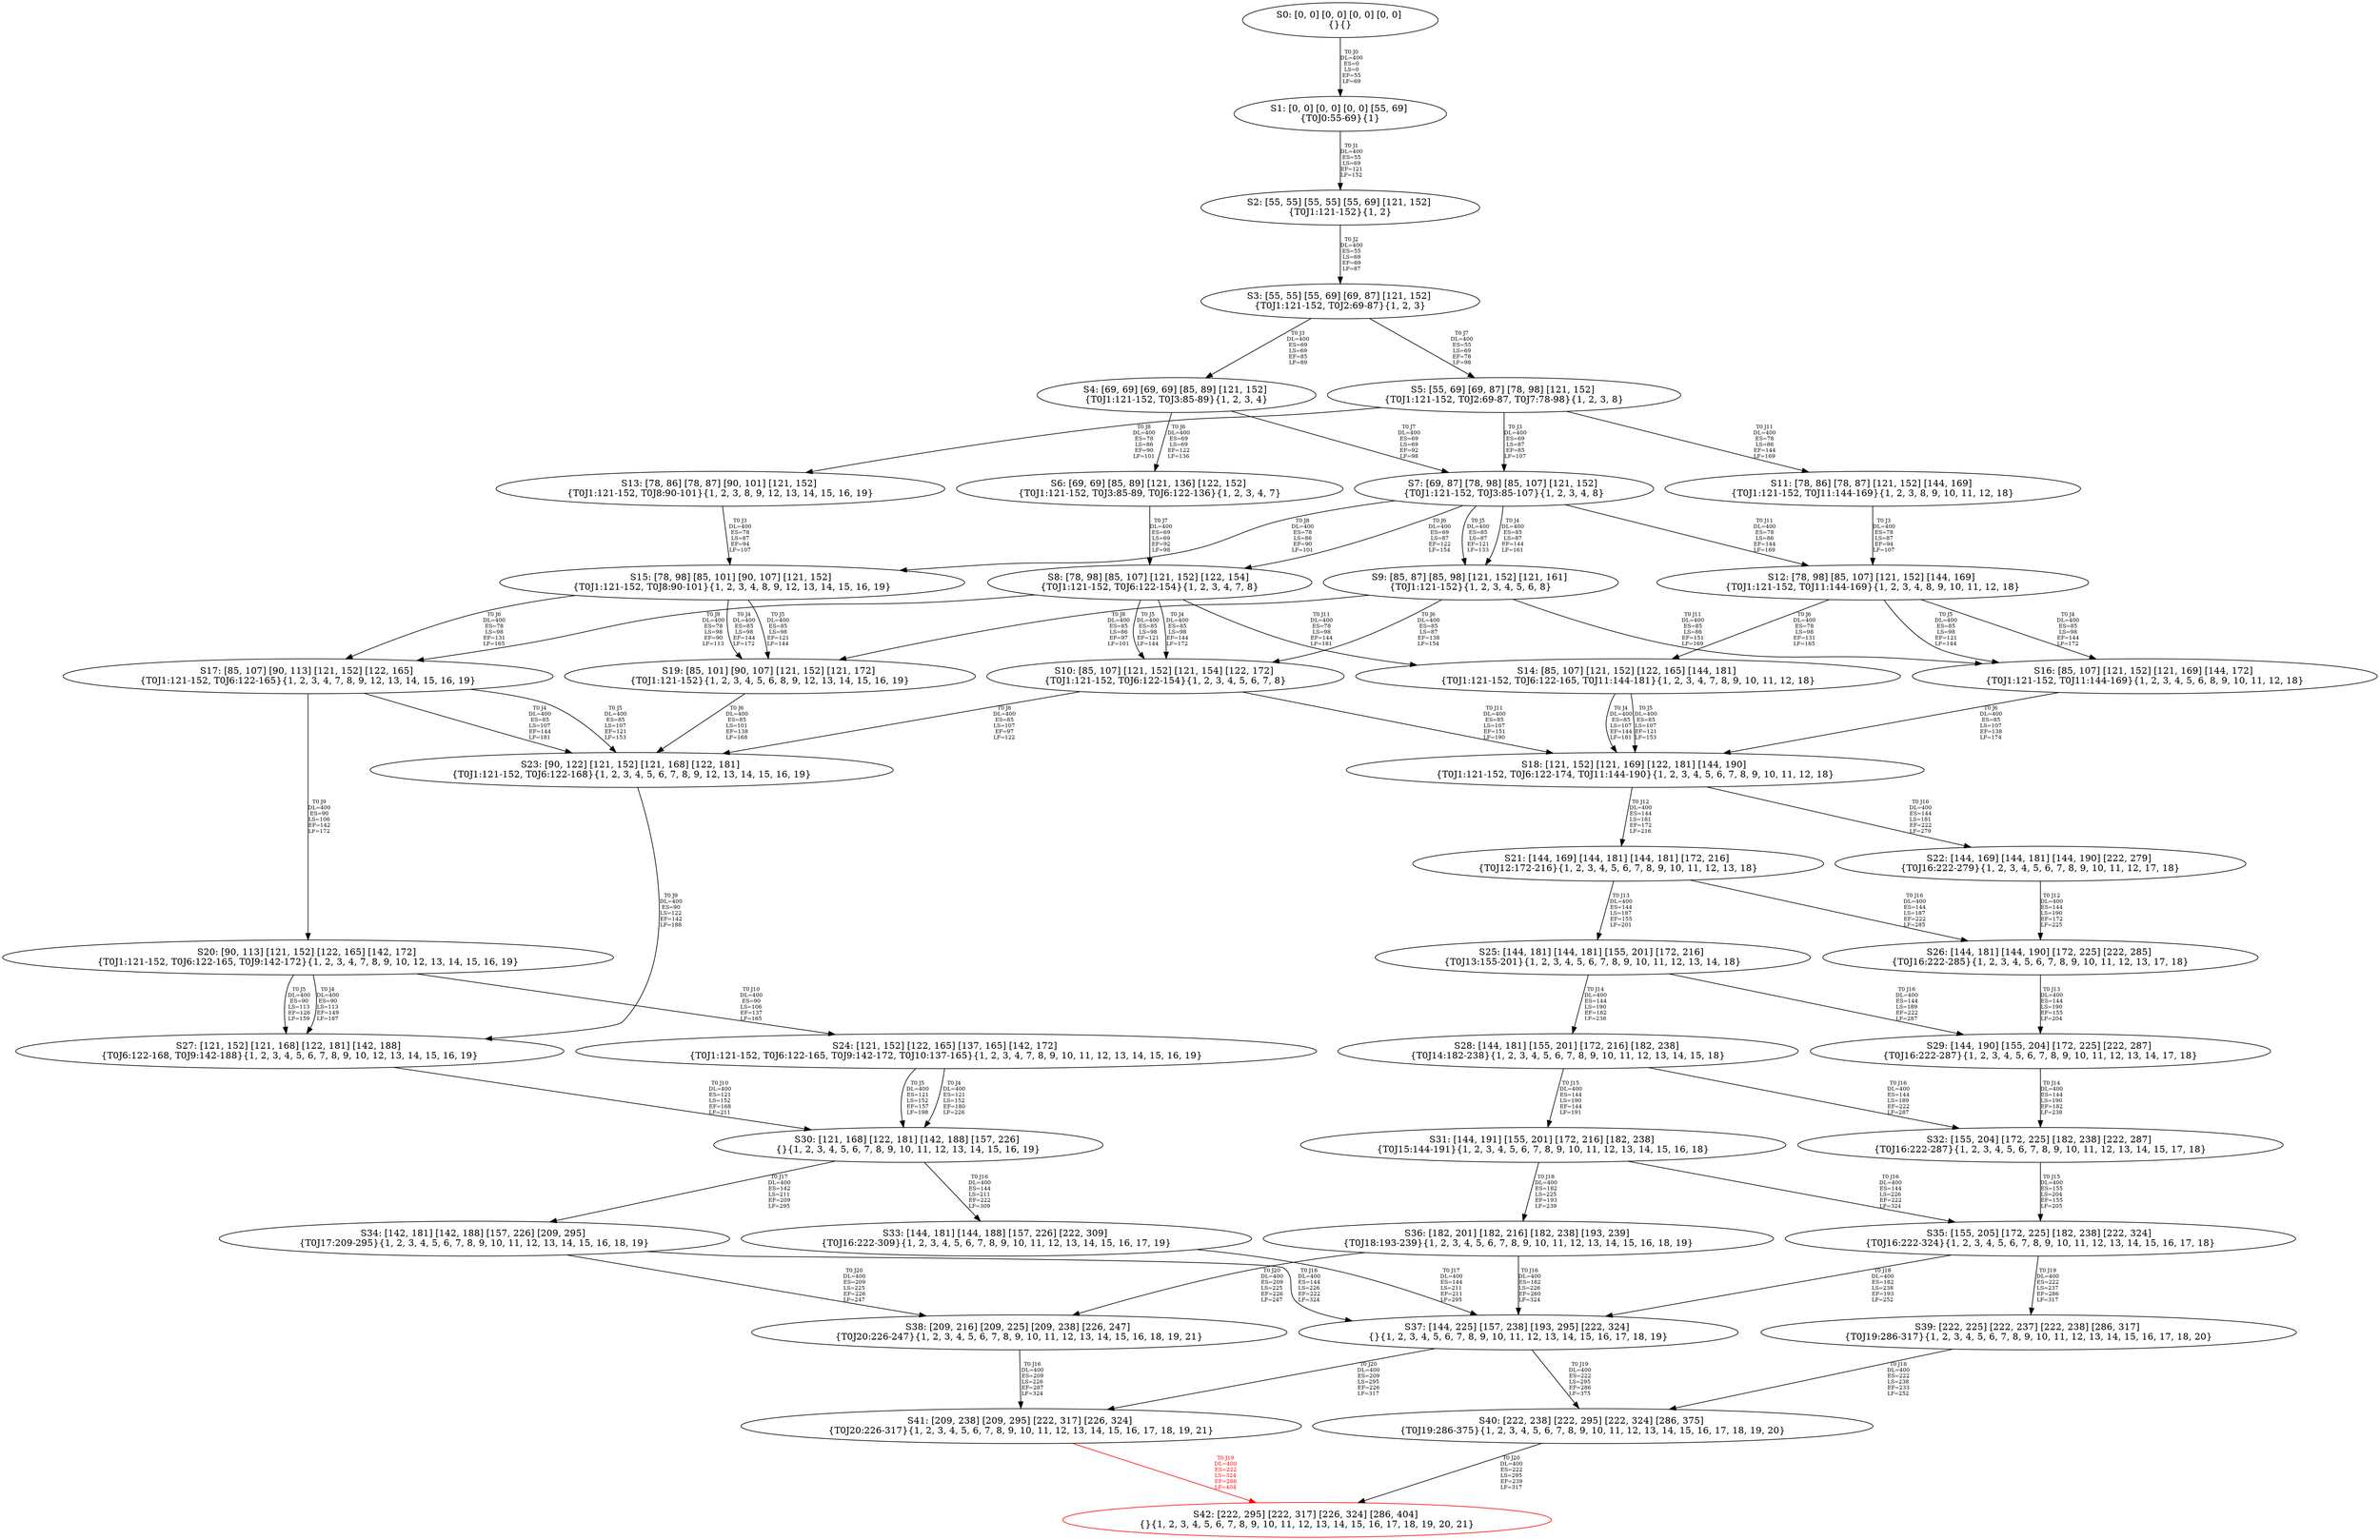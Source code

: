digraph {
	S0[label="S0: [0, 0] [0, 0] [0, 0] [0, 0] \n{}{}"];
	S1[label="S1: [0, 0] [0, 0] [0, 0] [55, 69] \n{T0J0:55-69}{1}"];
	S2[label="S2: [55, 55] [55, 55] [55, 69] [121, 152] \n{T0J1:121-152}{1, 2}"];
	S3[label="S3: [55, 55] [55, 69] [69, 87] [121, 152] \n{T0J1:121-152, T0J2:69-87}{1, 2, 3}"];
	S4[label="S4: [69, 69] [69, 69] [85, 89] [121, 152] \n{T0J1:121-152, T0J3:85-89}{1, 2, 3, 4}"];
	S5[label="S5: [55, 69] [69, 87] [78, 98] [121, 152] \n{T0J1:121-152, T0J2:69-87, T0J7:78-98}{1, 2, 3, 8}"];
	S6[label="S6: [69, 69] [85, 89] [121, 136] [122, 152] \n{T0J1:121-152, T0J3:85-89, T0J6:122-136}{1, 2, 3, 4, 7}"];
	S7[label="S7: [69, 87] [78, 98] [85, 107] [121, 152] \n{T0J1:121-152, T0J3:85-107}{1, 2, 3, 4, 8}"];
	S8[label="S8: [78, 98] [85, 107] [121, 152] [122, 154] \n{T0J1:121-152, T0J6:122-154}{1, 2, 3, 4, 7, 8}"];
	S9[label="S9: [85, 87] [85, 98] [121, 152] [121, 161] \n{T0J1:121-152}{1, 2, 3, 4, 5, 6, 8}"];
	S10[label="S10: [85, 107] [121, 152] [121, 154] [122, 172] \n{T0J1:121-152, T0J6:122-154}{1, 2, 3, 4, 5, 6, 7, 8}"];
	S11[label="S11: [78, 86] [78, 87] [121, 152] [144, 169] \n{T0J1:121-152, T0J11:144-169}{1, 2, 3, 8, 9, 10, 11, 12, 18}"];
	S12[label="S12: [78, 98] [85, 107] [121, 152] [144, 169] \n{T0J1:121-152, T0J11:144-169}{1, 2, 3, 4, 8, 9, 10, 11, 12, 18}"];
	S13[label="S13: [78, 86] [78, 87] [90, 101] [121, 152] \n{T0J1:121-152, T0J8:90-101}{1, 2, 3, 8, 9, 12, 13, 14, 15, 16, 19}"];
	S14[label="S14: [85, 107] [121, 152] [122, 165] [144, 181] \n{T0J1:121-152, T0J6:122-165, T0J11:144-181}{1, 2, 3, 4, 7, 8, 9, 10, 11, 12, 18}"];
	S15[label="S15: [78, 98] [85, 101] [90, 107] [121, 152] \n{T0J1:121-152, T0J8:90-101}{1, 2, 3, 4, 8, 9, 12, 13, 14, 15, 16, 19}"];
	S16[label="S16: [85, 107] [121, 152] [121, 169] [144, 172] \n{T0J1:121-152, T0J11:144-169}{1, 2, 3, 4, 5, 6, 8, 9, 10, 11, 12, 18}"];
	S17[label="S17: [85, 107] [90, 113] [121, 152] [122, 165] \n{T0J1:121-152, T0J6:122-165}{1, 2, 3, 4, 7, 8, 9, 12, 13, 14, 15, 16, 19}"];
	S18[label="S18: [121, 152] [121, 169] [122, 181] [144, 190] \n{T0J1:121-152, T0J6:122-174, T0J11:144-190}{1, 2, 3, 4, 5, 6, 7, 8, 9, 10, 11, 12, 18}"];
	S19[label="S19: [85, 101] [90, 107] [121, 152] [121, 172] \n{T0J1:121-152}{1, 2, 3, 4, 5, 6, 8, 9, 12, 13, 14, 15, 16, 19}"];
	S20[label="S20: [90, 113] [121, 152] [122, 165] [142, 172] \n{T0J1:121-152, T0J6:122-165, T0J9:142-172}{1, 2, 3, 4, 7, 8, 9, 10, 12, 13, 14, 15, 16, 19}"];
	S21[label="S21: [144, 169] [144, 181] [144, 181] [172, 216] \n{T0J12:172-216}{1, 2, 3, 4, 5, 6, 7, 8, 9, 10, 11, 12, 13, 18}"];
	S22[label="S22: [144, 169] [144, 181] [144, 190] [222, 279] \n{T0J16:222-279}{1, 2, 3, 4, 5, 6, 7, 8, 9, 10, 11, 12, 17, 18}"];
	S23[label="S23: [90, 122] [121, 152] [121, 168] [122, 181] \n{T0J1:121-152, T0J6:122-168}{1, 2, 3, 4, 5, 6, 7, 8, 9, 12, 13, 14, 15, 16, 19}"];
	S24[label="S24: [121, 152] [122, 165] [137, 165] [142, 172] \n{T0J1:121-152, T0J6:122-165, T0J9:142-172, T0J10:137-165}{1, 2, 3, 4, 7, 8, 9, 10, 11, 12, 13, 14, 15, 16, 19}"];
	S25[label="S25: [144, 181] [144, 181] [155, 201] [172, 216] \n{T0J13:155-201}{1, 2, 3, 4, 5, 6, 7, 8, 9, 10, 11, 12, 13, 14, 18}"];
	S26[label="S26: [144, 181] [144, 190] [172, 225] [222, 285] \n{T0J16:222-285}{1, 2, 3, 4, 5, 6, 7, 8, 9, 10, 11, 12, 13, 17, 18}"];
	S27[label="S27: [121, 152] [121, 168] [122, 181] [142, 188] \n{T0J6:122-168, T0J9:142-188}{1, 2, 3, 4, 5, 6, 7, 8, 9, 10, 12, 13, 14, 15, 16, 19}"];
	S28[label="S28: [144, 181] [155, 201] [172, 216] [182, 238] \n{T0J14:182-238}{1, 2, 3, 4, 5, 6, 7, 8, 9, 10, 11, 12, 13, 14, 15, 18}"];
	S29[label="S29: [144, 190] [155, 204] [172, 225] [222, 287] \n{T0J16:222-287}{1, 2, 3, 4, 5, 6, 7, 8, 9, 10, 11, 12, 13, 14, 17, 18}"];
	S30[label="S30: [121, 168] [122, 181] [142, 188] [157, 226] \n{}{1, 2, 3, 4, 5, 6, 7, 8, 9, 10, 11, 12, 13, 14, 15, 16, 19}"];
	S31[label="S31: [144, 191] [155, 201] [172, 216] [182, 238] \n{T0J15:144-191}{1, 2, 3, 4, 5, 6, 7, 8, 9, 10, 11, 12, 13, 14, 15, 16, 18}"];
	S32[label="S32: [155, 204] [172, 225] [182, 238] [222, 287] \n{T0J16:222-287}{1, 2, 3, 4, 5, 6, 7, 8, 9, 10, 11, 12, 13, 14, 15, 17, 18}"];
	S33[label="S33: [144, 181] [144, 188] [157, 226] [222, 309] \n{T0J16:222-309}{1, 2, 3, 4, 5, 6, 7, 8, 9, 10, 11, 12, 13, 14, 15, 16, 17, 19}"];
	S34[label="S34: [142, 181] [142, 188] [157, 226] [209, 295] \n{T0J17:209-295}{1, 2, 3, 4, 5, 6, 7, 8, 9, 10, 11, 12, 13, 14, 15, 16, 18, 19}"];
	S35[label="S35: [155, 205] [172, 225] [182, 238] [222, 324] \n{T0J16:222-324}{1, 2, 3, 4, 5, 6, 7, 8, 9, 10, 11, 12, 13, 14, 15, 16, 17, 18}"];
	S36[label="S36: [182, 201] [182, 216] [182, 238] [193, 239] \n{T0J18:193-239}{1, 2, 3, 4, 5, 6, 7, 8, 9, 10, 11, 12, 13, 14, 15, 16, 18, 19}"];
	S37[label="S37: [144, 225] [157, 238] [193, 295] [222, 324] \n{}{1, 2, 3, 4, 5, 6, 7, 8, 9, 10, 11, 12, 13, 14, 15, 16, 17, 18, 19}"];
	S38[label="S38: [209, 216] [209, 225] [209, 238] [226, 247] \n{T0J20:226-247}{1, 2, 3, 4, 5, 6, 7, 8, 9, 10, 11, 12, 13, 14, 15, 16, 18, 19, 21}"];
	S39[label="S39: [222, 225] [222, 237] [222, 238] [286, 317] \n{T0J19:286-317}{1, 2, 3, 4, 5, 6, 7, 8, 9, 10, 11, 12, 13, 14, 15, 16, 17, 18, 20}"];
	S40[label="S40: [222, 238] [222, 295] [222, 324] [286, 375] \n{T0J19:286-375}{1, 2, 3, 4, 5, 6, 7, 8, 9, 10, 11, 12, 13, 14, 15, 16, 17, 18, 19, 20}"];
	S41[label="S41: [209, 238] [209, 295] [222, 317] [226, 324] \n{T0J20:226-317}{1, 2, 3, 4, 5, 6, 7, 8, 9, 10, 11, 12, 13, 14, 15, 16, 17, 18, 19, 21}"];
	S42[label="S42: [222, 295] [222, 317] [226, 324] [286, 404] \n{}{1, 2, 3, 4, 5, 6, 7, 8, 9, 10, 11, 12, 13, 14, 15, 16, 17, 18, 19, 20, 21}"];
	S0 -> S1[label="T0 J0\nDL=400\nES=0\nLS=0\nEF=55\nLF=69",fontsize=8];
	S1 -> S2[label="T0 J1\nDL=400\nES=55\nLS=69\nEF=121\nLF=152",fontsize=8];
	S2 -> S3[label="T0 J2\nDL=400\nES=55\nLS=69\nEF=69\nLF=87",fontsize=8];
	S3 -> S4[label="T0 J3\nDL=400\nES=69\nLS=69\nEF=85\nLF=89",fontsize=8];
	S3 -> S5[label="T0 J7\nDL=400\nES=55\nLS=69\nEF=78\nLF=98",fontsize=8];
	S4 -> S6[label="T0 J6\nDL=400\nES=69\nLS=69\nEF=122\nLF=136",fontsize=8];
	S4 -> S7[label="T0 J7\nDL=400\nES=69\nLS=69\nEF=92\nLF=98",fontsize=8];
	S5 -> S7[label="T0 J3\nDL=400\nES=69\nLS=87\nEF=85\nLF=107",fontsize=8];
	S5 -> S13[label="T0 J8\nDL=400\nES=78\nLS=86\nEF=90\nLF=101",fontsize=8];
	S5 -> S11[label="T0 J11\nDL=400\nES=78\nLS=86\nEF=144\nLF=169",fontsize=8];
	S6 -> S8[label="T0 J7\nDL=400\nES=69\nLS=69\nEF=92\nLF=98",fontsize=8];
	S7 -> S9[label="T0 J4\nDL=400\nES=85\nLS=87\nEF=144\nLF=161",fontsize=8];
	S7 -> S9[label="T0 J5\nDL=400\nES=85\nLS=87\nEF=121\nLF=133",fontsize=8];
	S7 -> S8[label="T0 J6\nDL=400\nES=69\nLS=87\nEF=122\nLF=154",fontsize=8];
	S7 -> S15[label="T0 J8\nDL=400\nES=78\nLS=86\nEF=90\nLF=101",fontsize=8];
	S7 -> S12[label="T0 J11\nDL=400\nES=78\nLS=86\nEF=144\nLF=169",fontsize=8];
	S8 -> S10[label="T0 J4\nDL=400\nES=85\nLS=98\nEF=144\nLF=172",fontsize=8];
	S8 -> S10[label="T0 J5\nDL=400\nES=85\nLS=98\nEF=121\nLF=144",fontsize=8];
	S8 -> S17[label="T0 J8\nDL=400\nES=78\nLS=98\nEF=90\nLF=113",fontsize=8];
	S8 -> S14[label="T0 J11\nDL=400\nES=78\nLS=98\nEF=144\nLF=181",fontsize=8];
	S9 -> S10[label="T0 J6\nDL=400\nES=85\nLS=87\nEF=138\nLF=154",fontsize=8];
	S9 -> S19[label="T0 J8\nDL=400\nES=85\nLS=86\nEF=97\nLF=101",fontsize=8];
	S9 -> S16[label="T0 J11\nDL=400\nES=85\nLS=86\nEF=151\nLF=169",fontsize=8];
	S10 -> S23[label="T0 J8\nDL=400\nES=85\nLS=107\nEF=97\nLF=122",fontsize=8];
	S10 -> S18[label="T0 J11\nDL=400\nES=85\nLS=107\nEF=151\nLF=190",fontsize=8];
	S11 -> S12[label="T0 J3\nDL=400\nES=78\nLS=87\nEF=94\nLF=107",fontsize=8];
	S12 -> S16[label="T0 J4\nDL=400\nES=85\nLS=98\nEF=144\nLF=172",fontsize=8];
	S12 -> S16[label="T0 J5\nDL=400\nES=85\nLS=98\nEF=121\nLF=144",fontsize=8];
	S12 -> S14[label="T0 J6\nDL=400\nES=78\nLS=98\nEF=131\nLF=165",fontsize=8];
	S13 -> S15[label="T0 J3\nDL=400\nES=78\nLS=87\nEF=94\nLF=107",fontsize=8];
	S14 -> S18[label="T0 J4\nDL=400\nES=85\nLS=107\nEF=144\nLF=181",fontsize=8];
	S14 -> S18[label="T0 J5\nDL=400\nES=85\nLS=107\nEF=121\nLF=153",fontsize=8];
	S15 -> S19[label="T0 J4\nDL=400\nES=85\nLS=98\nEF=144\nLF=172",fontsize=8];
	S15 -> S19[label="T0 J5\nDL=400\nES=85\nLS=98\nEF=121\nLF=144",fontsize=8];
	S15 -> S17[label="T0 J6\nDL=400\nES=78\nLS=98\nEF=131\nLF=165",fontsize=8];
	S16 -> S18[label="T0 J6\nDL=400\nES=85\nLS=107\nEF=138\nLF=174",fontsize=8];
	S17 -> S23[label="T0 J4\nDL=400\nES=85\nLS=107\nEF=144\nLF=181",fontsize=8];
	S17 -> S23[label="T0 J5\nDL=400\nES=85\nLS=107\nEF=121\nLF=153",fontsize=8];
	S17 -> S20[label="T0 J9\nDL=400\nES=90\nLS=106\nEF=142\nLF=172",fontsize=8];
	S18 -> S21[label="T0 J12\nDL=400\nES=144\nLS=181\nEF=172\nLF=216",fontsize=8];
	S18 -> S22[label="T0 J16\nDL=400\nES=144\nLS=181\nEF=222\nLF=279",fontsize=8];
	S19 -> S23[label="T0 J6\nDL=400\nES=85\nLS=101\nEF=138\nLF=168",fontsize=8];
	S20 -> S27[label="T0 J4\nDL=400\nES=90\nLS=113\nEF=149\nLF=187",fontsize=8];
	S20 -> S27[label="T0 J5\nDL=400\nES=90\nLS=113\nEF=126\nLF=159",fontsize=8];
	S20 -> S24[label="T0 J10\nDL=400\nES=90\nLS=106\nEF=137\nLF=165",fontsize=8];
	S21 -> S25[label="T0 J13\nDL=400\nES=144\nLS=187\nEF=155\nLF=201",fontsize=8];
	S21 -> S26[label="T0 J16\nDL=400\nES=144\nLS=187\nEF=222\nLF=285",fontsize=8];
	S22 -> S26[label="T0 J12\nDL=400\nES=144\nLS=190\nEF=172\nLF=225",fontsize=8];
	S23 -> S27[label="T0 J9\nDL=400\nES=90\nLS=122\nEF=142\nLF=188",fontsize=8];
	S24 -> S30[label="T0 J4\nDL=400\nES=121\nLS=152\nEF=180\nLF=226",fontsize=8];
	S24 -> S30[label="T0 J5\nDL=400\nES=121\nLS=152\nEF=157\nLF=198",fontsize=8];
	S25 -> S28[label="T0 J14\nDL=400\nES=144\nLS=190\nEF=182\nLF=238",fontsize=8];
	S25 -> S29[label="T0 J16\nDL=400\nES=144\nLS=189\nEF=222\nLF=287",fontsize=8];
	S26 -> S29[label="T0 J13\nDL=400\nES=144\nLS=190\nEF=155\nLF=204",fontsize=8];
	S27 -> S30[label="T0 J10\nDL=400\nES=121\nLS=152\nEF=168\nLF=211",fontsize=8];
	S28 -> S31[label="T0 J15\nDL=400\nES=144\nLS=190\nEF=144\nLF=191",fontsize=8];
	S28 -> S32[label="T0 J16\nDL=400\nES=144\nLS=189\nEF=222\nLF=287",fontsize=8];
	S29 -> S32[label="T0 J14\nDL=400\nES=144\nLS=190\nEF=182\nLF=238",fontsize=8];
	S30 -> S33[label="T0 J16\nDL=400\nES=144\nLS=211\nEF=222\nLF=309",fontsize=8];
	S30 -> S34[label="T0 J17\nDL=400\nES=142\nLS=211\nEF=209\nLF=295",fontsize=8];
	S31 -> S35[label="T0 J16\nDL=400\nES=144\nLS=226\nEF=222\nLF=324",fontsize=8];
	S31 -> S36[label="T0 J18\nDL=400\nES=182\nLS=225\nEF=193\nLF=239",fontsize=8];
	S32 -> S35[label="T0 J15\nDL=400\nES=155\nLS=204\nEF=155\nLF=205",fontsize=8];
	S33 -> S37[label="T0 J17\nDL=400\nES=144\nLS=211\nEF=211\nLF=295",fontsize=8];
	S34 -> S37[label="T0 J16\nDL=400\nES=144\nLS=226\nEF=222\nLF=324",fontsize=8];
	S34 -> S38[label="T0 J20\nDL=400\nES=209\nLS=225\nEF=226\nLF=247",fontsize=8];
	S35 -> S37[label="T0 J18\nDL=400\nES=182\nLS=238\nEF=193\nLF=252",fontsize=8];
	S35 -> S39[label="T0 J19\nDL=400\nES=222\nLS=237\nEF=286\nLF=317",fontsize=8];
	S36 -> S37[label="T0 J16\nDL=400\nES=182\nLS=226\nEF=260\nLF=324",fontsize=8];
	S36 -> S38[label="T0 J20\nDL=400\nES=209\nLS=225\nEF=226\nLF=247",fontsize=8];
	S37 -> S40[label="T0 J19\nDL=400\nES=222\nLS=295\nEF=286\nLF=375",fontsize=8];
	S37 -> S41[label="T0 J20\nDL=400\nES=209\nLS=295\nEF=226\nLF=317",fontsize=8];
	S38 -> S41[label="T0 J16\nDL=400\nES=209\nLS=226\nEF=287\nLF=324",fontsize=8];
	S39 -> S40[label="T0 J18\nDL=400\nES=222\nLS=238\nEF=233\nLF=252",fontsize=8];
	S40 -> S42[label="T0 J20\nDL=400\nES=222\nLS=295\nEF=239\nLF=317",fontsize=8];
	S41 -> S42[label="T0 J19\nDL=400\nES=222\nLS=324\nEF=286\nLF=404",color=Red,fontcolor=Red,fontsize=8];
S42[color=Red];
}
